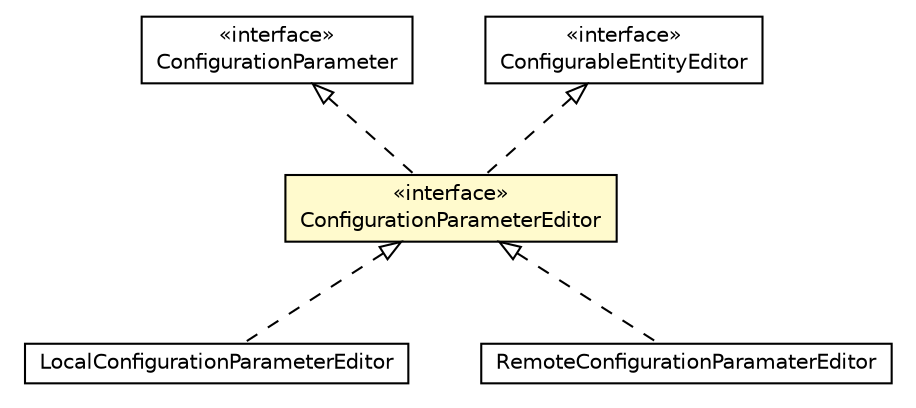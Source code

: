 #!/usr/local/bin/dot
#
# Class diagram 
# Generated by UMLGraph version R5_6-24-gf6e263 (http://www.umlgraph.org/)
#

digraph G {
	edge [fontname="Helvetica",fontsize=10,labelfontname="Helvetica",labelfontsize=10];
	node [fontname="Helvetica",fontsize=10,shape=plaintext];
	nodesep=0.25;
	ranksep=0.5;
	// org.universAAL.middleware.interfaces.configuration.configurationDefinitionTypes.ConfigurationParameter
	c2876250 [label=<<table title="org.universAAL.middleware.interfaces.configuration.configurationDefinitionTypes.ConfigurationParameter" border="0" cellborder="1" cellspacing="0" cellpadding="2" port="p" href="../configurationDefinitionTypes/ConfigurationParameter.html">
		<tr><td><table border="0" cellspacing="0" cellpadding="1">
<tr><td align="center" balign="center"> &#171;interface&#187; </td></tr>
<tr><td align="center" balign="center"> ConfigurationParameter </td></tr>
		</table></td></tr>
		</table>>, URL="../configurationDefinitionTypes/ConfigurationParameter.html", fontname="Helvetica", fontcolor="black", fontsize=10.0];
	// org.universAAL.middleware.interfaces.configuration.configurationEditionTypes.ConfigurableEntityEditor
	c2876256 [label=<<table title="org.universAAL.middleware.interfaces.configuration.configurationEditionTypes.ConfigurableEntityEditor" border="0" cellborder="1" cellspacing="0" cellpadding="2" port="p" href="./ConfigurableEntityEditor.html">
		<tr><td><table border="0" cellspacing="0" cellpadding="1">
<tr><td align="center" balign="center"> &#171;interface&#187; </td></tr>
<tr><td align="center" balign="center"> ConfigurableEntityEditor </td></tr>
		</table></td></tr>
		</table>>, URL="./ConfigurableEntityEditor.html", fontname="Helvetica", fontcolor="black", fontsize=10.0];
	// org.universAAL.middleware.interfaces.configuration.configurationEditionTypes.ConfigurationParameterEditor
	c2876257 [label=<<table title="org.universAAL.middleware.interfaces.configuration.configurationEditionTypes.ConfigurationParameterEditor" border="0" cellborder="1" cellspacing="0" cellpadding="2" port="p" bgcolor="lemonChiffon" href="./ConfigurationParameterEditor.html">
		<tr><td><table border="0" cellspacing="0" cellpadding="1">
<tr><td align="center" balign="center"> &#171;interface&#187; </td></tr>
<tr><td align="center" balign="center"> ConfigurationParameterEditor </td></tr>
		</table></td></tr>
		</table>>, URL="./ConfigurationParameterEditor.html", fontname="Helvetica", fontcolor="black", fontsize=10.0];
	// org.universAAL.middleware.managers.configuration.core.impl.LocalConfigurationParameterEditor
	c2877206 [label=<<table title="org.universAAL.middleware.managers.configuration.core.impl.LocalConfigurationParameterEditor" border="0" cellborder="1" cellspacing="0" cellpadding="2" port="p" href="../../../managers/configuration/core/impl/LocalConfigurationParameterEditor.html">
		<tr><td><table border="0" cellspacing="0" cellpadding="1">
<tr><td align="center" balign="center"> LocalConfigurationParameterEditor </td></tr>
		</table></td></tr>
		</table>>, URL="../../../managers/configuration/core/impl/LocalConfigurationParameterEditor.html", fontname="Helvetica", fontcolor="black", fontsize=10.0];
	// org.universAAL.middleware.managers.configuration.core.impl.RemoteConfigurationParamaterEditor
	c2877208 [label=<<table title="org.universAAL.middleware.managers.configuration.core.impl.RemoteConfigurationParamaterEditor" border="0" cellborder="1" cellspacing="0" cellpadding="2" port="p" href="../../../managers/configuration/core/impl/RemoteConfigurationParamaterEditor.html">
		<tr><td><table border="0" cellspacing="0" cellpadding="1">
<tr><td align="center" balign="center"> RemoteConfigurationParamaterEditor </td></tr>
		</table></td></tr>
		</table>>, URL="../../../managers/configuration/core/impl/RemoteConfigurationParamaterEditor.html", fontname="Helvetica", fontcolor="black", fontsize=10.0];
	//org.universAAL.middleware.interfaces.configuration.configurationEditionTypes.ConfigurationParameterEditor implements org.universAAL.middleware.interfaces.configuration.configurationDefinitionTypes.ConfigurationParameter
	c2876250:p -> c2876257:p [dir=back,arrowtail=empty,style=dashed];
	//org.universAAL.middleware.interfaces.configuration.configurationEditionTypes.ConfigurationParameterEditor implements org.universAAL.middleware.interfaces.configuration.configurationEditionTypes.ConfigurableEntityEditor
	c2876256:p -> c2876257:p [dir=back,arrowtail=empty,style=dashed];
	//org.universAAL.middleware.managers.configuration.core.impl.LocalConfigurationParameterEditor implements org.universAAL.middleware.interfaces.configuration.configurationEditionTypes.ConfigurationParameterEditor
	c2876257:p -> c2877206:p [dir=back,arrowtail=empty,style=dashed];
	//org.universAAL.middleware.managers.configuration.core.impl.RemoteConfigurationParamaterEditor implements org.universAAL.middleware.interfaces.configuration.configurationEditionTypes.ConfigurationParameterEditor
	c2876257:p -> c2877208:p [dir=back,arrowtail=empty,style=dashed];
}

